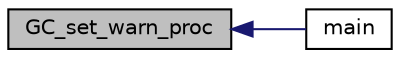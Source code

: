 digraph "GC_set_warn_proc"
{
  edge [fontname="Helvetica",fontsize="10",labelfontname="Helvetica",labelfontsize="10"];
  node [fontname="Helvetica",fontsize="10",shape=record];
  rankdir="LR";
  Node3729 [label="GC_set_warn_proc",height=0.2,width=0.4,color="black", fillcolor="grey75", style="filled", fontcolor="black"];
  Node3729 -> Node3730 [dir="back",color="midnightblue",fontsize="10",style="solid",fontname="Helvetica"];
  Node3730 [label="main",height=0.2,width=0.4,color="black", fillcolor="white", style="filled",URL="$d4/d12/3rd_party_2gc_2tests_2test_8c.html#a840291bc02cba5474a4cb46a9b9566fe"];
}
